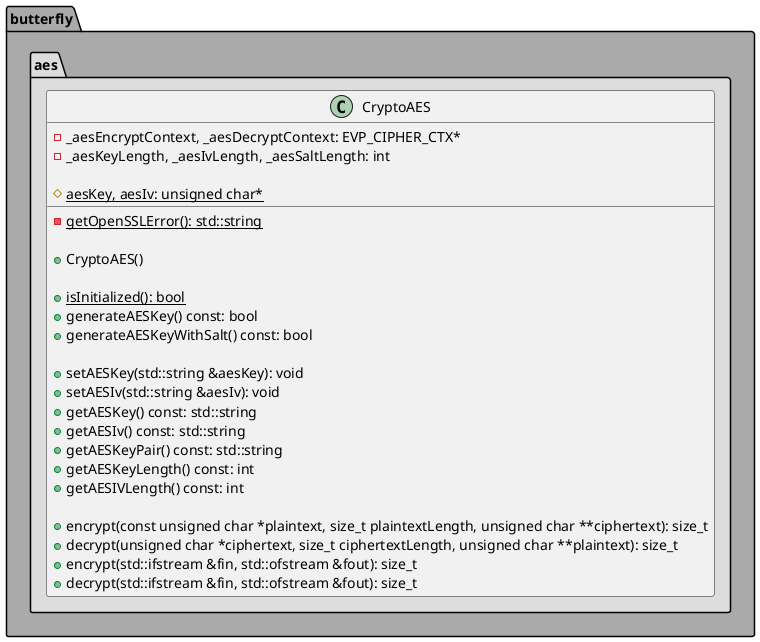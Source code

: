 @startuml

package butterfly #AAAAAA
{

package aes #DDDDDD
{

class CryptoAES
{
    - _aesEncryptContext, _aesDecryptContext: EVP_CIPHER_CTX*
    - _aesKeyLength, _aesIvLength, _aesSaltLength: int

    # {static} aesKey, aesIv: unsigned char*

    - {static} getOpenSSLError(): std::string

    + CryptoAES()

    + {static} isInitialized(): bool
    + generateAESKey() const: bool
    + generateAESKeyWithSalt() const: bool

    + setAESKey(std::string &aesKey): void
    + setAESIv(std::string &aesIv): void
    + getAESKey() const: std::string
    + getAESIv() const: std::string
    + getAESKeyPair() const: std::string
    + getAESKeyLength() const: int
    + getAESIVLength() const: int

    + encrypt(const unsigned char *plaintext, size_t plaintextLength, unsigned char **ciphertext): size_t
    + decrypt(unsigned char *ciphertext, size_t ciphertextLength, unsigned char **plaintext): size_t
    + encrypt(std::ifstream &fin, std::ofstream &fout): size_t
    + decrypt(std::ifstream &fin, std::ofstream &fout): size_t
}

}

}

@enduml
